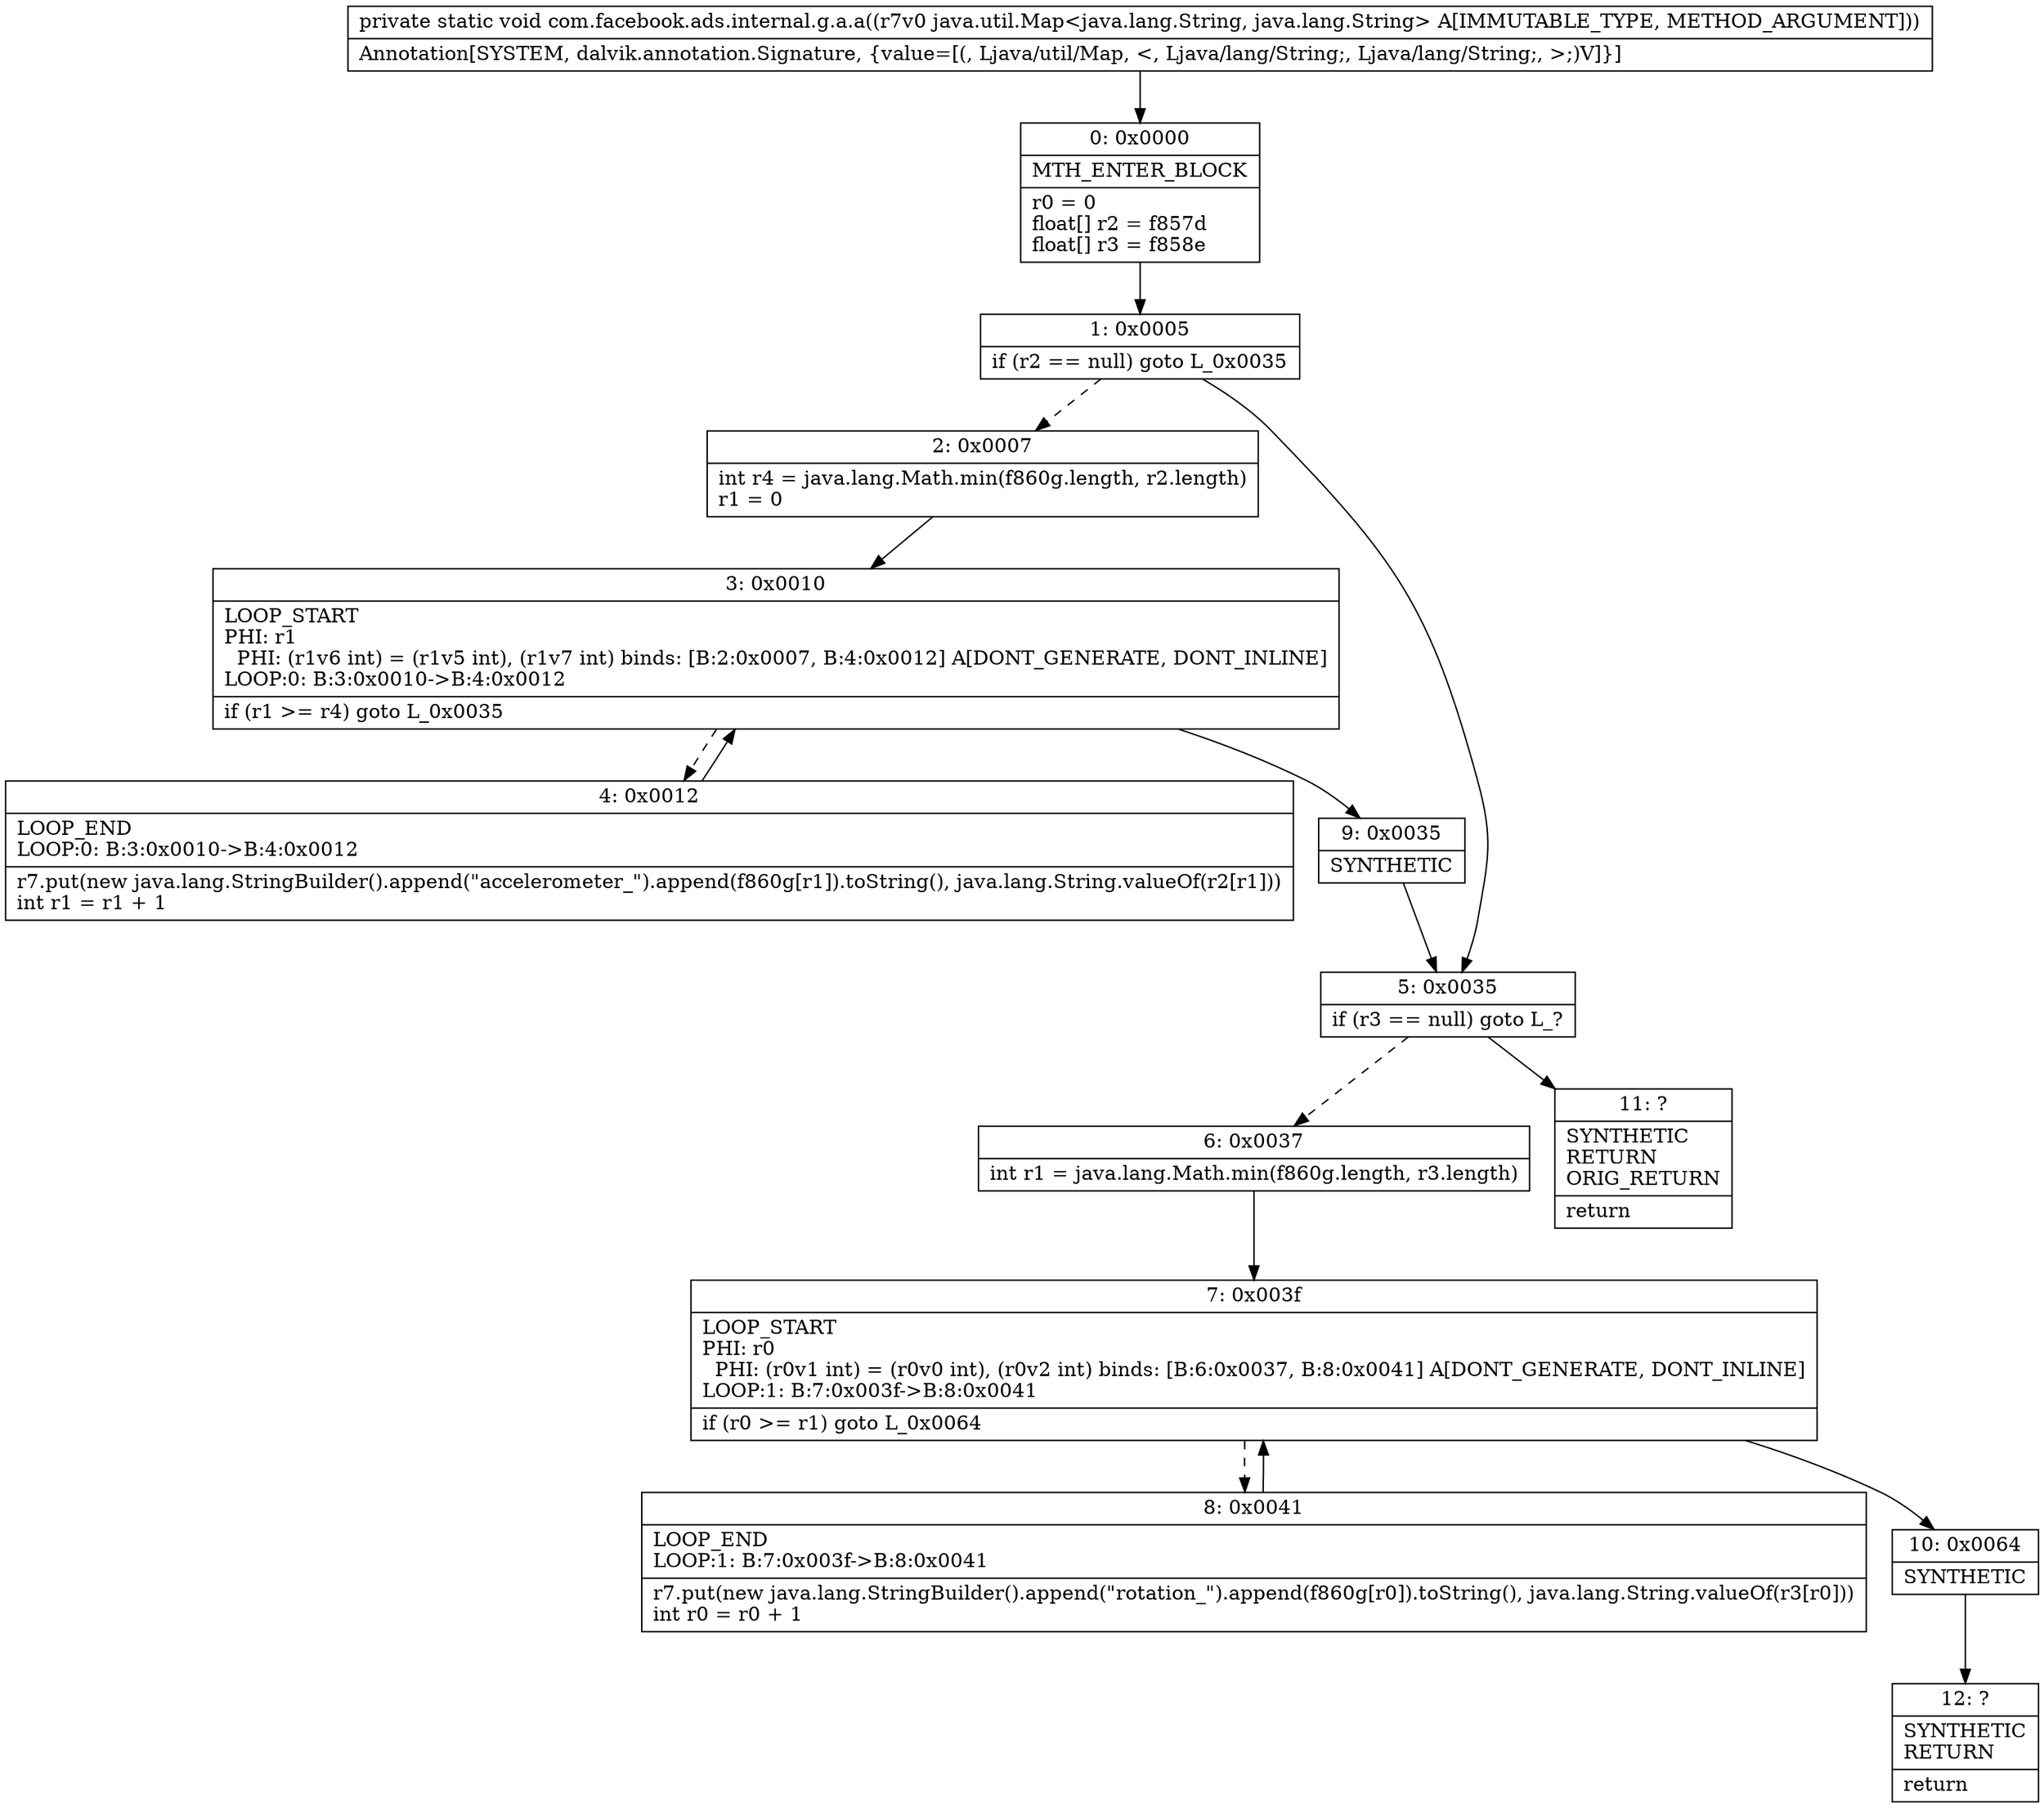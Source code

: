 digraph "CFG forcom.facebook.ads.internal.g.a.a(Ljava\/util\/Map;)V" {
Node_0 [shape=record,label="{0\:\ 0x0000|MTH_ENTER_BLOCK\l|r0 = 0\lfloat[] r2 = f857d\lfloat[] r3 = f858e\l}"];
Node_1 [shape=record,label="{1\:\ 0x0005|if (r2 == null) goto L_0x0035\l}"];
Node_2 [shape=record,label="{2\:\ 0x0007|int r4 = java.lang.Math.min(f860g.length, r2.length)\lr1 = 0\l}"];
Node_3 [shape=record,label="{3\:\ 0x0010|LOOP_START\lPHI: r1 \l  PHI: (r1v6 int) = (r1v5 int), (r1v7 int) binds: [B:2:0x0007, B:4:0x0012] A[DONT_GENERATE, DONT_INLINE]\lLOOP:0: B:3:0x0010\-\>B:4:0x0012\l|if (r1 \>= r4) goto L_0x0035\l}"];
Node_4 [shape=record,label="{4\:\ 0x0012|LOOP_END\lLOOP:0: B:3:0x0010\-\>B:4:0x0012\l|r7.put(new java.lang.StringBuilder().append(\"accelerometer_\").append(f860g[r1]).toString(), java.lang.String.valueOf(r2[r1]))\lint r1 = r1 + 1\l}"];
Node_5 [shape=record,label="{5\:\ 0x0035|if (r3 == null) goto L_?\l}"];
Node_6 [shape=record,label="{6\:\ 0x0037|int r1 = java.lang.Math.min(f860g.length, r3.length)\l}"];
Node_7 [shape=record,label="{7\:\ 0x003f|LOOP_START\lPHI: r0 \l  PHI: (r0v1 int) = (r0v0 int), (r0v2 int) binds: [B:6:0x0037, B:8:0x0041] A[DONT_GENERATE, DONT_INLINE]\lLOOP:1: B:7:0x003f\-\>B:8:0x0041\l|if (r0 \>= r1) goto L_0x0064\l}"];
Node_8 [shape=record,label="{8\:\ 0x0041|LOOP_END\lLOOP:1: B:7:0x003f\-\>B:8:0x0041\l|r7.put(new java.lang.StringBuilder().append(\"rotation_\").append(f860g[r0]).toString(), java.lang.String.valueOf(r3[r0]))\lint r0 = r0 + 1\l}"];
Node_9 [shape=record,label="{9\:\ 0x0035|SYNTHETIC\l}"];
Node_10 [shape=record,label="{10\:\ 0x0064|SYNTHETIC\l}"];
Node_11 [shape=record,label="{11\:\ ?|SYNTHETIC\lRETURN\lORIG_RETURN\l|return\l}"];
Node_12 [shape=record,label="{12\:\ ?|SYNTHETIC\lRETURN\l|return\l}"];
MethodNode[shape=record,label="{private static void com.facebook.ads.internal.g.a.a((r7v0 java.util.Map\<java.lang.String, java.lang.String\> A[IMMUTABLE_TYPE, METHOD_ARGUMENT]))  | Annotation[SYSTEM, dalvik.annotation.Signature, \{value=[(, Ljava\/util\/Map, \<, Ljava\/lang\/String;, Ljava\/lang\/String;, \>;)V]\}]\l}"];
MethodNode -> Node_0;
Node_0 -> Node_1;
Node_1 -> Node_2[style=dashed];
Node_1 -> Node_5;
Node_2 -> Node_3;
Node_3 -> Node_4[style=dashed];
Node_3 -> Node_9;
Node_4 -> Node_3;
Node_5 -> Node_6[style=dashed];
Node_5 -> Node_11;
Node_6 -> Node_7;
Node_7 -> Node_8[style=dashed];
Node_7 -> Node_10;
Node_8 -> Node_7;
Node_9 -> Node_5;
Node_10 -> Node_12;
}

